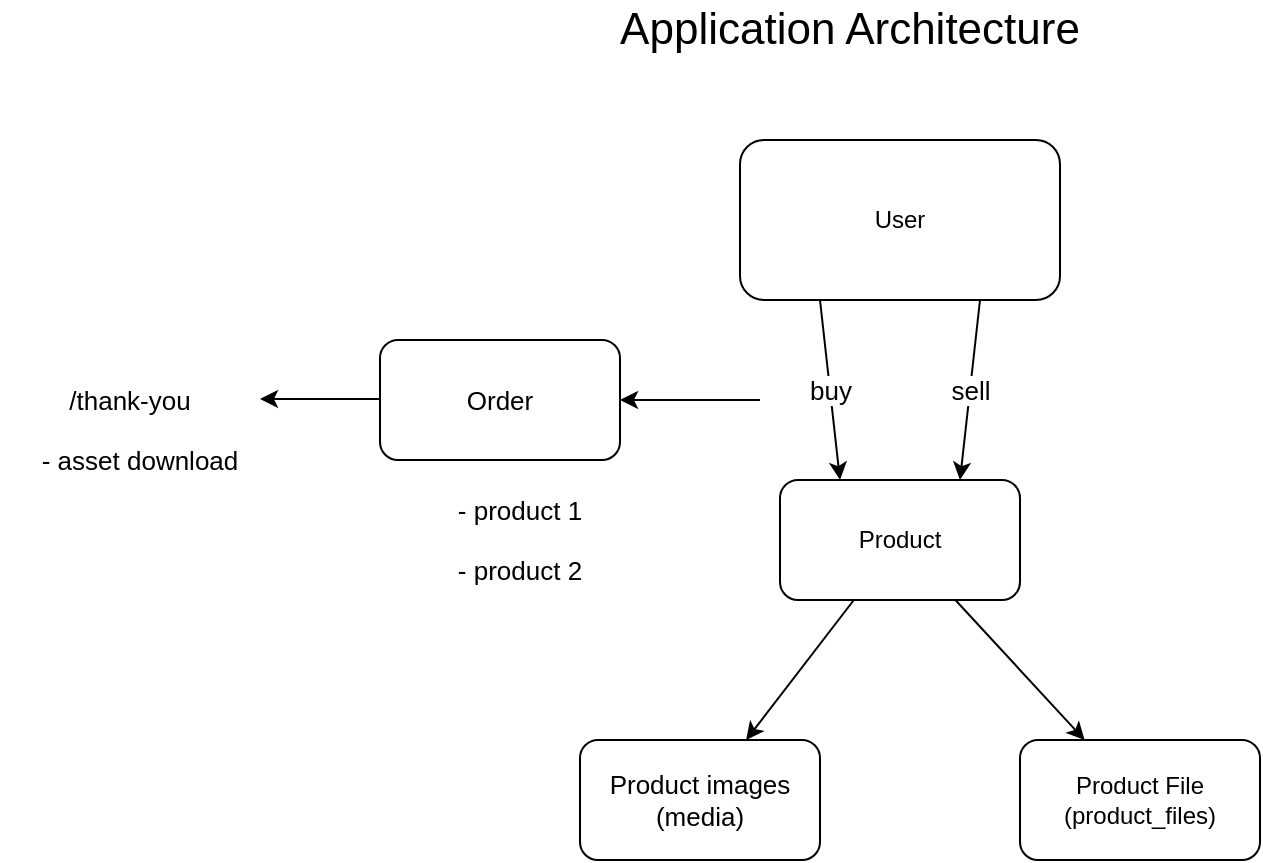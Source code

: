 <mxfile>
    <diagram id="1StQyn0mtpTbqbNJm4V0" name="Page-1">
        <mxGraphModel dx="715" dy="964" grid="1" gridSize="10" guides="1" tooltips="1" connect="1" arrows="1" fold="1" page="1" pageScale="1" pageWidth="850" pageHeight="1100" math="0" shadow="0">
            <root>
                <mxCell id="0"/>
                <mxCell id="1" parent="0"/>
                <mxCell id="12" value="buy" style="edgeStyle=none;html=1;exitX=0.25;exitY=1;exitDx=0;exitDy=0;entryX=0.25;entryY=0;entryDx=0;entryDy=0;fontSize=13;" parent="1" source="3" target="4" edge="1">
                    <mxGeometry relative="1" as="geometry"/>
                </mxCell>
                <mxCell id="13" value="sell" style="edgeStyle=none;html=1;exitX=0.75;exitY=1;exitDx=0;exitDy=0;entryX=0.75;entryY=0;entryDx=0;entryDy=0;fontSize=13;" parent="1" source="3" target="4" edge="1">
                    <mxGeometry relative="1" as="geometry"/>
                </mxCell>
                <mxCell id="3" value="User" style="rounded=1;whiteSpace=wrap;html=1;" parent="1" vertex="1">
                    <mxGeometry x="370" y="190" width="160" height="80" as="geometry"/>
                </mxCell>
                <mxCell id="7" value="" style="edgeStyle=none;html=1;fontSize=13;" parent="1" source="4" target="6" edge="1">
                    <mxGeometry relative="1" as="geometry"/>
                </mxCell>
                <mxCell id="9" style="edgeStyle=none;html=1;fontSize=13;" parent="1" source="4" target="8" edge="1">
                    <mxGeometry relative="1" as="geometry"/>
                </mxCell>
                <mxCell id="4" value="Product" style="whiteSpace=wrap;html=1;rounded=1;" parent="1" vertex="1">
                    <mxGeometry x="390" y="360" width="120" height="60" as="geometry"/>
                </mxCell>
                <mxCell id="6" value="Product File&lt;br&gt;(product_files)" style="whiteSpace=wrap;html=1;rounded=1;" parent="1" vertex="1">
                    <mxGeometry x="510" y="490" width="120" height="60" as="geometry"/>
                </mxCell>
                <mxCell id="8" value="Product images&lt;br&gt;(media)" style="whiteSpace=wrap;html=1;rounded=1;fontSize=13;" parent="1" vertex="1">
                    <mxGeometry x="290" y="490" width="120" height="60" as="geometry"/>
                </mxCell>
                <mxCell id="14" value="" style="endArrow=classic;html=1;fontSize=13;" parent="1" target="15" edge="1">
                    <mxGeometry width="50" height="50" relative="1" as="geometry">
                        <mxPoint x="380" y="320" as="sourcePoint"/>
                        <mxPoint x="300" y="320" as="targetPoint"/>
                    </mxGeometry>
                </mxCell>
                <mxCell id="15" value="Order" style="rounded=1;whiteSpace=wrap;html=1;fontSize=13;" parent="1" vertex="1">
                    <mxGeometry x="190" y="290" width="120" height="60" as="geometry"/>
                </mxCell>
                <mxCell id="16" value="- product 1" style="text;html=1;strokeColor=none;fillColor=none;align=center;verticalAlign=middle;whiteSpace=wrap;rounded=0;fontSize=13;" parent="1" vertex="1">
                    <mxGeometry x="220" y="360" width="80" height="30" as="geometry"/>
                </mxCell>
                <mxCell id="17" value="- product 2" style="text;html=1;strokeColor=none;fillColor=none;align=center;verticalAlign=middle;whiteSpace=wrap;rounded=0;fontSize=13;" parent="1" vertex="1">
                    <mxGeometry x="210" y="390" width="100" height="30" as="geometry"/>
                </mxCell>
                <mxCell id="21" value="" style="endArrow=classic;html=1;fontSize=13;" parent="1" edge="1">
                    <mxGeometry width="50" height="50" relative="1" as="geometry">
                        <mxPoint x="190" y="319.5" as="sourcePoint"/>
                        <mxPoint x="130" y="319.5" as="targetPoint"/>
                    </mxGeometry>
                </mxCell>
                <mxCell id="22" value="/thank-you" style="text;html=1;strokeColor=none;fillColor=none;align=center;verticalAlign=middle;whiteSpace=wrap;rounded=0;fontSize=13;" parent="1" vertex="1">
                    <mxGeometry y="305" width="130" height="30" as="geometry"/>
                </mxCell>
                <mxCell id="23" value="- asset download" style="text;html=1;strokeColor=none;fillColor=none;align=center;verticalAlign=middle;whiteSpace=wrap;rounded=0;fontSize=13;" parent="1" vertex="1">
                    <mxGeometry x="10" y="335" width="120" height="30" as="geometry"/>
                </mxCell>
                <mxCell id="24" value="&lt;font style=&quot;font-size: 22px;&quot;&gt;Application Architecture&lt;/font&gt;" style="text;html=1;strokeColor=none;fillColor=none;align=center;verticalAlign=middle;whiteSpace=wrap;rounded=0;fontSize=13;" parent="1" vertex="1">
                    <mxGeometry x="260" y="120" width="330" height="30" as="geometry"/>
                </mxCell>
            </root>
        </mxGraphModel>
    </diagram>
</mxfile>